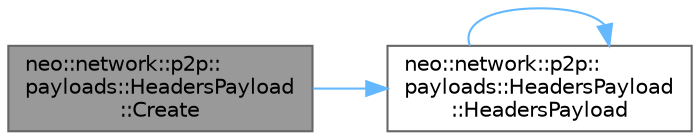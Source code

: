 digraph "neo::network::p2p::payloads::HeadersPayload::Create"
{
 // LATEX_PDF_SIZE
  bgcolor="transparent";
  edge [fontname=Helvetica,fontsize=10,labelfontname=Helvetica,labelfontsize=10];
  node [fontname=Helvetica,fontsize=10,shape=box,height=0.2,width=0.4];
  rankdir="LR";
  Node1 [id="Node000001",label="neo::network::p2p::\lpayloads::HeadersPayload\l::Create",height=0.2,width=0.4,color="gray40", fillcolor="grey60", style="filled", fontcolor="black",tooltip="Creates a new instance of the HeadersPayload class."];
  Node1 -> Node2 [id="edge1_Node000001_Node000002",color="steelblue1",style="solid",tooltip=" "];
  Node2 [id="Node000002",label="neo::network::p2p::\lpayloads::HeadersPayload\l::HeadersPayload",height=0.2,width=0.4,color="grey40", fillcolor="white", style="filled",URL="$classneo_1_1network_1_1p2p_1_1payloads_1_1_headers_payload.html#a31ddbd8a2a43d7e32802f70d656242ca",tooltip="Constructs a HeadersPayload."];
  Node2 -> Node2 [id="edge2_Node000002_Node000002",color="steelblue1",style="solid",tooltip=" "];
}
